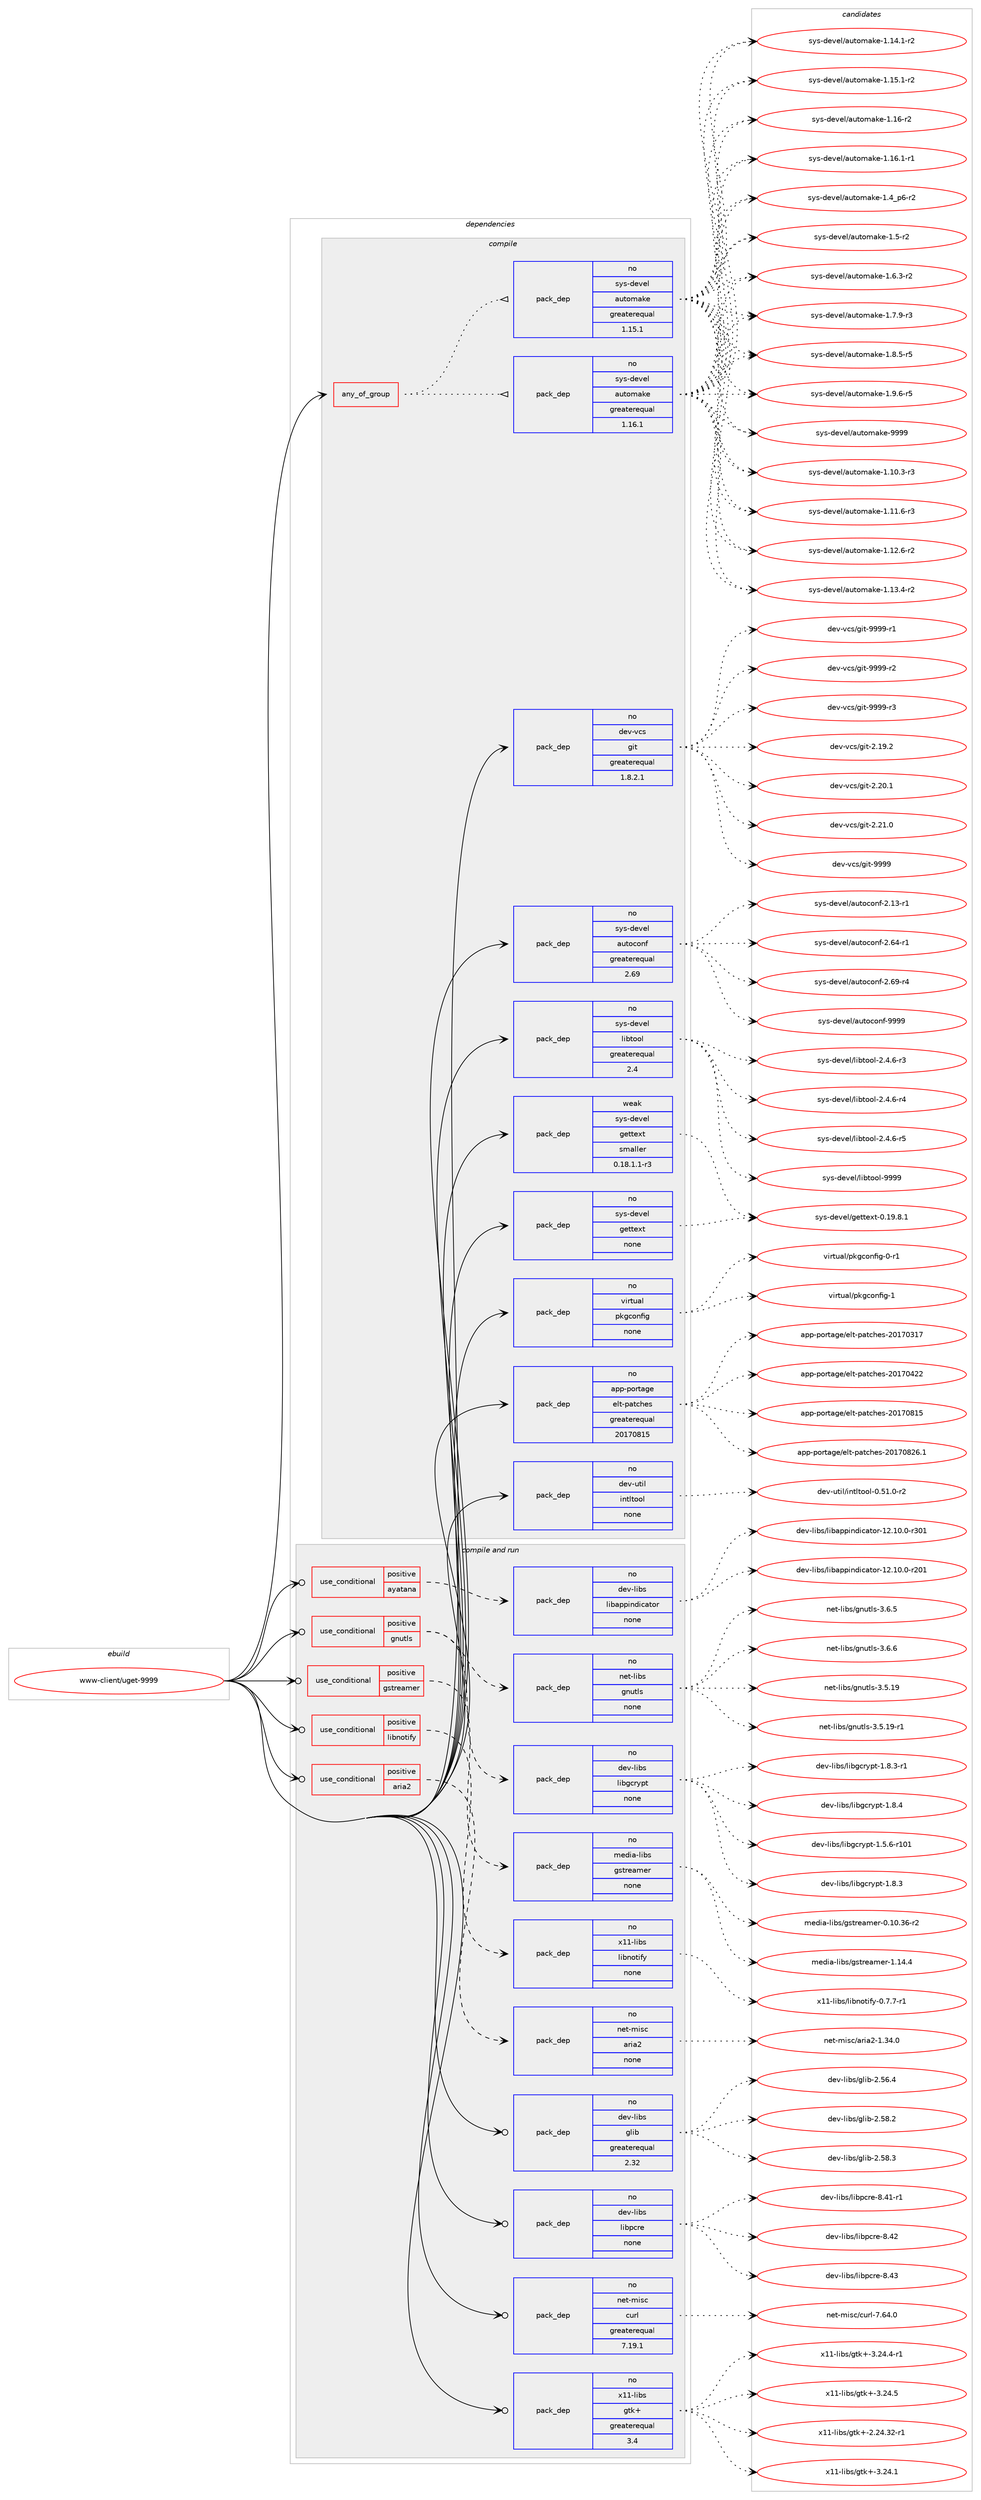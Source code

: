 digraph prolog {

# *************
# Graph options
# *************

newrank=true;
concentrate=true;
compound=true;
graph [rankdir=LR,fontname=Helvetica,fontsize=10,ranksep=1.5];#, ranksep=2.5, nodesep=0.2];
edge  [arrowhead=vee];
node  [fontname=Helvetica,fontsize=10];

# **********
# The ebuild
# **********

subgraph cluster_leftcol {
color=gray;
rank=same;
label=<<i>ebuild</i>>;
id [label="www-client/uget-9999", color=red, width=4, href="../www-client/uget-9999.svg"];
}

# ****************
# The dependencies
# ****************

subgraph cluster_midcol {
color=gray;
label=<<i>dependencies</i>>;
subgraph cluster_compile {
fillcolor="#eeeeee";
style=filled;
label=<<i>compile</i>>;
subgraph any28269 {
dependency1749818 [label=<<TABLE BORDER="0" CELLBORDER="1" CELLSPACING="0" CELLPADDING="4"><TR><TD CELLPADDING="10">any_of_group</TD></TR></TABLE>>, shape=none, color=red];subgraph pack1256375 {
dependency1749819 [label=<<TABLE BORDER="0" CELLBORDER="1" CELLSPACING="0" CELLPADDING="4" WIDTH="220"><TR><TD ROWSPAN="6" CELLPADDING="30">pack_dep</TD></TR><TR><TD WIDTH="110">no</TD></TR><TR><TD>sys-devel</TD></TR><TR><TD>automake</TD></TR><TR><TD>greaterequal</TD></TR><TR><TD>1.16.1</TD></TR></TABLE>>, shape=none, color=blue];
}
dependency1749818:e -> dependency1749819:w [weight=20,style="dotted",arrowhead="oinv"];
subgraph pack1256376 {
dependency1749820 [label=<<TABLE BORDER="0" CELLBORDER="1" CELLSPACING="0" CELLPADDING="4" WIDTH="220"><TR><TD ROWSPAN="6" CELLPADDING="30">pack_dep</TD></TR><TR><TD WIDTH="110">no</TD></TR><TR><TD>sys-devel</TD></TR><TR><TD>automake</TD></TR><TR><TD>greaterequal</TD></TR><TR><TD>1.15.1</TD></TR></TABLE>>, shape=none, color=blue];
}
dependency1749818:e -> dependency1749820:w [weight=20,style="dotted",arrowhead="oinv"];
}
id:e -> dependency1749818:w [weight=20,style="solid",arrowhead="vee"];
subgraph pack1256377 {
dependency1749821 [label=<<TABLE BORDER="0" CELLBORDER="1" CELLSPACING="0" CELLPADDING="4" WIDTH="220"><TR><TD ROWSPAN="6" CELLPADDING="30">pack_dep</TD></TR><TR><TD WIDTH="110">no</TD></TR><TR><TD>app-portage</TD></TR><TR><TD>elt-patches</TD></TR><TR><TD>greaterequal</TD></TR><TR><TD>20170815</TD></TR></TABLE>>, shape=none, color=blue];
}
id:e -> dependency1749821:w [weight=20,style="solid",arrowhead="vee"];
subgraph pack1256378 {
dependency1749822 [label=<<TABLE BORDER="0" CELLBORDER="1" CELLSPACING="0" CELLPADDING="4" WIDTH="220"><TR><TD ROWSPAN="6" CELLPADDING="30">pack_dep</TD></TR><TR><TD WIDTH="110">no</TD></TR><TR><TD>dev-util</TD></TR><TR><TD>intltool</TD></TR><TR><TD>none</TD></TR><TR><TD></TD></TR></TABLE>>, shape=none, color=blue];
}
id:e -> dependency1749822:w [weight=20,style="solid",arrowhead="vee"];
subgraph pack1256379 {
dependency1749823 [label=<<TABLE BORDER="0" CELLBORDER="1" CELLSPACING="0" CELLPADDING="4" WIDTH="220"><TR><TD ROWSPAN="6" CELLPADDING="30">pack_dep</TD></TR><TR><TD WIDTH="110">no</TD></TR><TR><TD>dev-vcs</TD></TR><TR><TD>git</TD></TR><TR><TD>greaterequal</TD></TR><TR><TD>1.8.2.1</TD></TR></TABLE>>, shape=none, color=blue];
}
id:e -> dependency1749823:w [weight=20,style="solid",arrowhead="vee"];
subgraph pack1256380 {
dependency1749824 [label=<<TABLE BORDER="0" CELLBORDER="1" CELLSPACING="0" CELLPADDING="4" WIDTH="220"><TR><TD ROWSPAN="6" CELLPADDING="30">pack_dep</TD></TR><TR><TD WIDTH="110">no</TD></TR><TR><TD>sys-devel</TD></TR><TR><TD>autoconf</TD></TR><TR><TD>greaterequal</TD></TR><TR><TD>2.69</TD></TR></TABLE>>, shape=none, color=blue];
}
id:e -> dependency1749824:w [weight=20,style="solid",arrowhead="vee"];
subgraph pack1256381 {
dependency1749825 [label=<<TABLE BORDER="0" CELLBORDER="1" CELLSPACING="0" CELLPADDING="4" WIDTH="220"><TR><TD ROWSPAN="6" CELLPADDING="30">pack_dep</TD></TR><TR><TD WIDTH="110">no</TD></TR><TR><TD>sys-devel</TD></TR><TR><TD>gettext</TD></TR><TR><TD>none</TD></TR><TR><TD></TD></TR></TABLE>>, shape=none, color=blue];
}
id:e -> dependency1749825:w [weight=20,style="solid",arrowhead="vee"];
subgraph pack1256382 {
dependency1749826 [label=<<TABLE BORDER="0" CELLBORDER="1" CELLSPACING="0" CELLPADDING="4" WIDTH="220"><TR><TD ROWSPAN="6" CELLPADDING="30">pack_dep</TD></TR><TR><TD WIDTH="110">no</TD></TR><TR><TD>sys-devel</TD></TR><TR><TD>libtool</TD></TR><TR><TD>greaterequal</TD></TR><TR><TD>2.4</TD></TR></TABLE>>, shape=none, color=blue];
}
id:e -> dependency1749826:w [weight=20,style="solid",arrowhead="vee"];
subgraph pack1256383 {
dependency1749827 [label=<<TABLE BORDER="0" CELLBORDER="1" CELLSPACING="0" CELLPADDING="4" WIDTH="220"><TR><TD ROWSPAN="6" CELLPADDING="30">pack_dep</TD></TR><TR><TD WIDTH="110">no</TD></TR><TR><TD>virtual</TD></TR><TR><TD>pkgconfig</TD></TR><TR><TD>none</TD></TR><TR><TD></TD></TR></TABLE>>, shape=none, color=blue];
}
id:e -> dependency1749827:w [weight=20,style="solid",arrowhead="vee"];
subgraph pack1256384 {
dependency1749828 [label=<<TABLE BORDER="0" CELLBORDER="1" CELLSPACING="0" CELLPADDING="4" WIDTH="220"><TR><TD ROWSPAN="6" CELLPADDING="30">pack_dep</TD></TR><TR><TD WIDTH="110">weak</TD></TR><TR><TD>sys-devel</TD></TR><TR><TD>gettext</TD></TR><TR><TD>smaller</TD></TR><TR><TD>0.18.1.1-r3</TD></TR></TABLE>>, shape=none, color=blue];
}
id:e -> dependency1749828:w [weight=20,style="solid",arrowhead="vee"];
}
subgraph cluster_compileandrun {
fillcolor="#eeeeee";
style=filled;
label=<<i>compile and run</i>>;
subgraph cond464179 {
dependency1749829 [label=<<TABLE BORDER="0" CELLBORDER="1" CELLSPACING="0" CELLPADDING="4"><TR><TD ROWSPAN="3" CELLPADDING="10">use_conditional</TD></TR><TR><TD>positive</TD></TR><TR><TD>aria2</TD></TR></TABLE>>, shape=none, color=red];
subgraph pack1256385 {
dependency1749830 [label=<<TABLE BORDER="0" CELLBORDER="1" CELLSPACING="0" CELLPADDING="4" WIDTH="220"><TR><TD ROWSPAN="6" CELLPADDING="30">pack_dep</TD></TR><TR><TD WIDTH="110">no</TD></TR><TR><TD>net-misc</TD></TR><TR><TD>aria2</TD></TR><TR><TD>none</TD></TR><TR><TD></TD></TR></TABLE>>, shape=none, color=blue];
}
dependency1749829:e -> dependency1749830:w [weight=20,style="dashed",arrowhead="vee"];
}
id:e -> dependency1749829:w [weight=20,style="solid",arrowhead="odotvee"];
subgraph cond464180 {
dependency1749831 [label=<<TABLE BORDER="0" CELLBORDER="1" CELLSPACING="0" CELLPADDING="4"><TR><TD ROWSPAN="3" CELLPADDING="10">use_conditional</TD></TR><TR><TD>positive</TD></TR><TR><TD>ayatana</TD></TR></TABLE>>, shape=none, color=red];
subgraph pack1256386 {
dependency1749832 [label=<<TABLE BORDER="0" CELLBORDER="1" CELLSPACING="0" CELLPADDING="4" WIDTH="220"><TR><TD ROWSPAN="6" CELLPADDING="30">pack_dep</TD></TR><TR><TD WIDTH="110">no</TD></TR><TR><TD>dev-libs</TD></TR><TR><TD>libappindicator</TD></TR><TR><TD>none</TD></TR><TR><TD></TD></TR></TABLE>>, shape=none, color=blue];
}
dependency1749831:e -> dependency1749832:w [weight=20,style="dashed",arrowhead="vee"];
}
id:e -> dependency1749831:w [weight=20,style="solid",arrowhead="odotvee"];
subgraph cond464181 {
dependency1749833 [label=<<TABLE BORDER="0" CELLBORDER="1" CELLSPACING="0" CELLPADDING="4"><TR><TD ROWSPAN="3" CELLPADDING="10">use_conditional</TD></TR><TR><TD>positive</TD></TR><TR><TD>gnutls</TD></TR></TABLE>>, shape=none, color=red];
subgraph pack1256387 {
dependency1749834 [label=<<TABLE BORDER="0" CELLBORDER="1" CELLSPACING="0" CELLPADDING="4" WIDTH="220"><TR><TD ROWSPAN="6" CELLPADDING="30">pack_dep</TD></TR><TR><TD WIDTH="110">no</TD></TR><TR><TD>net-libs</TD></TR><TR><TD>gnutls</TD></TR><TR><TD>none</TD></TR><TR><TD></TD></TR></TABLE>>, shape=none, color=blue];
}
dependency1749833:e -> dependency1749834:w [weight=20,style="dashed",arrowhead="vee"];
subgraph pack1256388 {
dependency1749835 [label=<<TABLE BORDER="0" CELLBORDER="1" CELLSPACING="0" CELLPADDING="4" WIDTH="220"><TR><TD ROWSPAN="6" CELLPADDING="30">pack_dep</TD></TR><TR><TD WIDTH="110">no</TD></TR><TR><TD>dev-libs</TD></TR><TR><TD>libgcrypt</TD></TR><TR><TD>none</TD></TR><TR><TD></TD></TR></TABLE>>, shape=none, color=blue];
}
dependency1749833:e -> dependency1749835:w [weight=20,style="dashed",arrowhead="vee"];
}
id:e -> dependency1749833:w [weight=20,style="solid",arrowhead="odotvee"];
subgraph cond464182 {
dependency1749836 [label=<<TABLE BORDER="0" CELLBORDER="1" CELLSPACING="0" CELLPADDING="4"><TR><TD ROWSPAN="3" CELLPADDING="10">use_conditional</TD></TR><TR><TD>positive</TD></TR><TR><TD>gstreamer</TD></TR></TABLE>>, shape=none, color=red];
subgraph pack1256389 {
dependency1749837 [label=<<TABLE BORDER="0" CELLBORDER="1" CELLSPACING="0" CELLPADDING="4" WIDTH="220"><TR><TD ROWSPAN="6" CELLPADDING="30">pack_dep</TD></TR><TR><TD WIDTH="110">no</TD></TR><TR><TD>media-libs</TD></TR><TR><TD>gstreamer</TD></TR><TR><TD>none</TD></TR><TR><TD></TD></TR></TABLE>>, shape=none, color=blue];
}
dependency1749836:e -> dependency1749837:w [weight=20,style="dashed",arrowhead="vee"];
}
id:e -> dependency1749836:w [weight=20,style="solid",arrowhead="odotvee"];
subgraph cond464183 {
dependency1749838 [label=<<TABLE BORDER="0" CELLBORDER="1" CELLSPACING="0" CELLPADDING="4"><TR><TD ROWSPAN="3" CELLPADDING="10">use_conditional</TD></TR><TR><TD>positive</TD></TR><TR><TD>libnotify</TD></TR></TABLE>>, shape=none, color=red];
subgraph pack1256390 {
dependency1749839 [label=<<TABLE BORDER="0" CELLBORDER="1" CELLSPACING="0" CELLPADDING="4" WIDTH="220"><TR><TD ROWSPAN="6" CELLPADDING="30">pack_dep</TD></TR><TR><TD WIDTH="110">no</TD></TR><TR><TD>x11-libs</TD></TR><TR><TD>libnotify</TD></TR><TR><TD>none</TD></TR><TR><TD></TD></TR></TABLE>>, shape=none, color=blue];
}
dependency1749838:e -> dependency1749839:w [weight=20,style="dashed",arrowhead="vee"];
}
id:e -> dependency1749838:w [weight=20,style="solid",arrowhead="odotvee"];
subgraph pack1256391 {
dependency1749840 [label=<<TABLE BORDER="0" CELLBORDER="1" CELLSPACING="0" CELLPADDING="4" WIDTH="220"><TR><TD ROWSPAN="6" CELLPADDING="30">pack_dep</TD></TR><TR><TD WIDTH="110">no</TD></TR><TR><TD>dev-libs</TD></TR><TR><TD>glib</TD></TR><TR><TD>greaterequal</TD></TR><TR><TD>2.32</TD></TR></TABLE>>, shape=none, color=blue];
}
id:e -> dependency1749840:w [weight=20,style="solid",arrowhead="odotvee"];
subgraph pack1256392 {
dependency1749841 [label=<<TABLE BORDER="0" CELLBORDER="1" CELLSPACING="0" CELLPADDING="4" WIDTH="220"><TR><TD ROWSPAN="6" CELLPADDING="30">pack_dep</TD></TR><TR><TD WIDTH="110">no</TD></TR><TR><TD>dev-libs</TD></TR><TR><TD>libpcre</TD></TR><TR><TD>none</TD></TR><TR><TD></TD></TR></TABLE>>, shape=none, color=blue];
}
id:e -> dependency1749841:w [weight=20,style="solid",arrowhead="odotvee"];
subgraph pack1256393 {
dependency1749842 [label=<<TABLE BORDER="0" CELLBORDER="1" CELLSPACING="0" CELLPADDING="4" WIDTH="220"><TR><TD ROWSPAN="6" CELLPADDING="30">pack_dep</TD></TR><TR><TD WIDTH="110">no</TD></TR><TR><TD>net-misc</TD></TR><TR><TD>curl</TD></TR><TR><TD>greaterequal</TD></TR><TR><TD>7.19.1</TD></TR></TABLE>>, shape=none, color=blue];
}
id:e -> dependency1749842:w [weight=20,style="solid",arrowhead="odotvee"];
subgraph pack1256394 {
dependency1749843 [label=<<TABLE BORDER="0" CELLBORDER="1" CELLSPACING="0" CELLPADDING="4" WIDTH="220"><TR><TD ROWSPAN="6" CELLPADDING="30">pack_dep</TD></TR><TR><TD WIDTH="110">no</TD></TR><TR><TD>x11-libs</TD></TR><TR><TD>gtk+</TD></TR><TR><TD>greaterequal</TD></TR><TR><TD>3.4</TD></TR></TABLE>>, shape=none, color=blue];
}
id:e -> dependency1749843:w [weight=20,style="solid",arrowhead="odotvee"];
}
subgraph cluster_run {
fillcolor="#eeeeee";
style=filled;
label=<<i>run</i>>;
}
}

# **************
# The candidates
# **************

subgraph cluster_choices {
rank=same;
color=gray;
label=<<i>candidates</i>>;

subgraph choice1256375 {
color=black;
nodesep=1;
choice11512111545100101118101108479711711611110997107101454946494846514511451 [label="sys-devel/automake-1.10.3-r3", color=red, width=4,href="../sys-devel/automake-1.10.3-r3.svg"];
choice11512111545100101118101108479711711611110997107101454946494946544511451 [label="sys-devel/automake-1.11.6-r3", color=red, width=4,href="../sys-devel/automake-1.11.6-r3.svg"];
choice11512111545100101118101108479711711611110997107101454946495046544511450 [label="sys-devel/automake-1.12.6-r2", color=red, width=4,href="../sys-devel/automake-1.12.6-r2.svg"];
choice11512111545100101118101108479711711611110997107101454946495146524511450 [label="sys-devel/automake-1.13.4-r2", color=red, width=4,href="../sys-devel/automake-1.13.4-r2.svg"];
choice11512111545100101118101108479711711611110997107101454946495246494511450 [label="sys-devel/automake-1.14.1-r2", color=red, width=4,href="../sys-devel/automake-1.14.1-r2.svg"];
choice11512111545100101118101108479711711611110997107101454946495346494511450 [label="sys-devel/automake-1.15.1-r2", color=red, width=4,href="../sys-devel/automake-1.15.1-r2.svg"];
choice1151211154510010111810110847971171161111099710710145494649544511450 [label="sys-devel/automake-1.16-r2", color=red, width=4,href="../sys-devel/automake-1.16-r2.svg"];
choice11512111545100101118101108479711711611110997107101454946495446494511449 [label="sys-devel/automake-1.16.1-r1", color=red, width=4,href="../sys-devel/automake-1.16.1-r1.svg"];
choice115121115451001011181011084797117116111109971071014549465295112544511450 [label="sys-devel/automake-1.4_p6-r2", color=red, width=4,href="../sys-devel/automake-1.4_p6-r2.svg"];
choice11512111545100101118101108479711711611110997107101454946534511450 [label="sys-devel/automake-1.5-r2", color=red, width=4,href="../sys-devel/automake-1.5-r2.svg"];
choice115121115451001011181011084797117116111109971071014549465446514511450 [label="sys-devel/automake-1.6.3-r2", color=red, width=4,href="../sys-devel/automake-1.6.3-r2.svg"];
choice115121115451001011181011084797117116111109971071014549465546574511451 [label="sys-devel/automake-1.7.9-r3", color=red, width=4,href="../sys-devel/automake-1.7.9-r3.svg"];
choice115121115451001011181011084797117116111109971071014549465646534511453 [label="sys-devel/automake-1.8.5-r5", color=red, width=4,href="../sys-devel/automake-1.8.5-r5.svg"];
choice115121115451001011181011084797117116111109971071014549465746544511453 [label="sys-devel/automake-1.9.6-r5", color=red, width=4,href="../sys-devel/automake-1.9.6-r5.svg"];
choice115121115451001011181011084797117116111109971071014557575757 [label="sys-devel/automake-9999", color=red, width=4,href="../sys-devel/automake-9999.svg"];
dependency1749819:e -> choice11512111545100101118101108479711711611110997107101454946494846514511451:w [style=dotted,weight="100"];
dependency1749819:e -> choice11512111545100101118101108479711711611110997107101454946494946544511451:w [style=dotted,weight="100"];
dependency1749819:e -> choice11512111545100101118101108479711711611110997107101454946495046544511450:w [style=dotted,weight="100"];
dependency1749819:e -> choice11512111545100101118101108479711711611110997107101454946495146524511450:w [style=dotted,weight="100"];
dependency1749819:e -> choice11512111545100101118101108479711711611110997107101454946495246494511450:w [style=dotted,weight="100"];
dependency1749819:e -> choice11512111545100101118101108479711711611110997107101454946495346494511450:w [style=dotted,weight="100"];
dependency1749819:e -> choice1151211154510010111810110847971171161111099710710145494649544511450:w [style=dotted,weight="100"];
dependency1749819:e -> choice11512111545100101118101108479711711611110997107101454946495446494511449:w [style=dotted,weight="100"];
dependency1749819:e -> choice115121115451001011181011084797117116111109971071014549465295112544511450:w [style=dotted,weight="100"];
dependency1749819:e -> choice11512111545100101118101108479711711611110997107101454946534511450:w [style=dotted,weight="100"];
dependency1749819:e -> choice115121115451001011181011084797117116111109971071014549465446514511450:w [style=dotted,weight="100"];
dependency1749819:e -> choice115121115451001011181011084797117116111109971071014549465546574511451:w [style=dotted,weight="100"];
dependency1749819:e -> choice115121115451001011181011084797117116111109971071014549465646534511453:w [style=dotted,weight="100"];
dependency1749819:e -> choice115121115451001011181011084797117116111109971071014549465746544511453:w [style=dotted,weight="100"];
dependency1749819:e -> choice115121115451001011181011084797117116111109971071014557575757:w [style=dotted,weight="100"];
}
subgraph choice1256376 {
color=black;
nodesep=1;
choice11512111545100101118101108479711711611110997107101454946494846514511451 [label="sys-devel/automake-1.10.3-r3", color=red, width=4,href="../sys-devel/automake-1.10.3-r3.svg"];
choice11512111545100101118101108479711711611110997107101454946494946544511451 [label="sys-devel/automake-1.11.6-r3", color=red, width=4,href="../sys-devel/automake-1.11.6-r3.svg"];
choice11512111545100101118101108479711711611110997107101454946495046544511450 [label="sys-devel/automake-1.12.6-r2", color=red, width=4,href="../sys-devel/automake-1.12.6-r2.svg"];
choice11512111545100101118101108479711711611110997107101454946495146524511450 [label="sys-devel/automake-1.13.4-r2", color=red, width=4,href="../sys-devel/automake-1.13.4-r2.svg"];
choice11512111545100101118101108479711711611110997107101454946495246494511450 [label="sys-devel/automake-1.14.1-r2", color=red, width=4,href="../sys-devel/automake-1.14.1-r2.svg"];
choice11512111545100101118101108479711711611110997107101454946495346494511450 [label="sys-devel/automake-1.15.1-r2", color=red, width=4,href="../sys-devel/automake-1.15.1-r2.svg"];
choice1151211154510010111810110847971171161111099710710145494649544511450 [label="sys-devel/automake-1.16-r2", color=red, width=4,href="../sys-devel/automake-1.16-r2.svg"];
choice11512111545100101118101108479711711611110997107101454946495446494511449 [label="sys-devel/automake-1.16.1-r1", color=red, width=4,href="../sys-devel/automake-1.16.1-r1.svg"];
choice115121115451001011181011084797117116111109971071014549465295112544511450 [label="sys-devel/automake-1.4_p6-r2", color=red, width=4,href="../sys-devel/automake-1.4_p6-r2.svg"];
choice11512111545100101118101108479711711611110997107101454946534511450 [label="sys-devel/automake-1.5-r2", color=red, width=4,href="../sys-devel/automake-1.5-r2.svg"];
choice115121115451001011181011084797117116111109971071014549465446514511450 [label="sys-devel/automake-1.6.3-r2", color=red, width=4,href="../sys-devel/automake-1.6.3-r2.svg"];
choice115121115451001011181011084797117116111109971071014549465546574511451 [label="sys-devel/automake-1.7.9-r3", color=red, width=4,href="../sys-devel/automake-1.7.9-r3.svg"];
choice115121115451001011181011084797117116111109971071014549465646534511453 [label="sys-devel/automake-1.8.5-r5", color=red, width=4,href="../sys-devel/automake-1.8.5-r5.svg"];
choice115121115451001011181011084797117116111109971071014549465746544511453 [label="sys-devel/automake-1.9.6-r5", color=red, width=4,href="../sys-devel/automake-1.9.6-r5.svg"];
choice115121115451001011181011084797117116111109971071014557575757 [label="sys-devel/automake-9999", color=red, width=4,href="../sys-devel/automake-9999.svg"];
dependency1749820:e -> choice11512111545100101118101108479711711611110997107101454946494846514511451:w [style=dotted,weight="100"];
dependency1749820:e -> choice11512111545100101118101108479711711611110997107101454946494946544511451:w [style=dotted,weight="100"];
dependency1749820:e -> choice11512111545100101118101108479711711611110997107101454946495046544511450:w [style=dotted,weight="100"];
dependency1749820:e -> choice11512111545100101118101108479711711611110997107101454946495146524511450:w [style=dotted,weight="100"];
dependency1749820:e -> choice11512111545100101118101108479711711611110997107101454946495246494511450:w [style=dotted,weight="100"];
dependency1749820:e -> choice11512111545100101118101108479711711611110997107101454946495346494511450:w [style=dotted,weight="100"];
dependency1749820:e -> choice1151211154510010111810110847971171161111099710710145494649544511450:w [style=dotted,weight="100"];
dependency1749820:e -> choice11512111545100101118101108479711711611110997107101454946495446494511449:w [style=dotted,weight="100"];
dependency1749820:e -> choice115121115451001011181011084797117116111109971071014549465295112544511450:w [style=dotted,weight="100"];
dependency1749820:e -> choice11512111545100101118101108479711711611110997107101454946534511450:w [style=dotted,weight="100"];
dependency1749820:e -> choice115121115451001011181011084797117116111109971071014549465446514511450:w [style=dotted,weight="100"];
dependency1749820:e -> choice115121115451001011181011084797117116111109971071014549465546574511451:w [style=dotted,weight="100"];
dependency1749820:e -> choice115121115451001011181011084797117116111109971071014549465646534511453:w [style=dotted,weight="100"];
dependency1749820:e -> choice115121115451001011181011084797117116111109971071014549465746544511453:w [style=dotted,weight="100"];
dependency1749820:e -> choice115121115451001011181011084797117116111109971071014557575757:w [style=dotted,weight="100"];
}
subgraph choice1256377 {
color=black;
nodesep=1;
choice97112112451121111141169710310147101108116451129711699104101115455048495548514955 [label="app-portage/elt-patches-20170317", color=red, width=4,href="../app-portage/elt-patches-20170317.svg"];
choice97112112451121111141169710310147101108116451129711699104101115455048495548525050 [label="app-portage/elt-patches-20170422", color=red, width=4,href="../app-portage/elt-patches-20170422.svg"];
choice97112112451121111141169710310147101108116451129711699104101115455048495548564953 [label="app-portage/elt-patches-20170815", color=red, width=4,href="../app-portage/elt-patches-20170815.svg"];
choice971121124511211111411697103101471011081164511297116991041011154550484955485650544649 [label="app-portage/elt-patches-20170826.1", color=red, width=4,href="../app-portage/elt-patches-20170826.1.svg"];
dependency1749821:e -> choice97112112451121111141169710310147101108116451129711699104101115455048495548514955:w [style=dotted,weight="100"];
dependency1749821:e -> choice97112112451121111141169710310147101108116451129711699104101115455048495548525050:w [style=dotted,weight="100"];
dependency1749821:e -> choice97112112451121111141169710310147101108116451129711699104101115455048495548564953:w [style=dotted,weight="100"];
dependency1749821:e -> choice971121124511211111411697103101471011081164511297116991041011154550484955485650544649:w [style=dotted,weight="100"];
}
subgraph choice1256378 {
color=black;
nodesep=1;
choice1001011184511711610510847105110116108116111111108454846534946484511450 [label="dev-util/intltool-0.51.0-r2", color=red, width=4,href="../dev-util/intltool-0.51.0-r2.svg"];
dependency1749822:e -> choice1001011184511711610510847105110116108116111111108454846534946484511450:w [style=dotted,weight="100"];
}
subgraph choice1256379 {
color=black;
nodesep=1;
choice10010111845118991154710310511645504649574650 [label="dev-vcs/git-2.19.2", color=red, width=4,href="../dev-vcs/git-2.19.2.svg"];
choice10010111845118991154710310511645504650484649 [label="dev-vcs/git-2.20.1", color=red, width=4,href="../dev-vcs/git-2.20.1.svg"];
choice10010111845118991154710310511645504650494648 [label="dev-vcs/git-2.21.0", color=red, width=4,href="../dev-vcs/git-2.21.0.svg"];
choice1001011184511899115471031051164557575757 [label="dev-vcs/git-9999", color=red, width=4,href="../dev-vcs/git-9999.svg"];
choice10010111845118991154710310511645575757574511449 [label="dev-vcs/git-9999-r1", color=red, width=4,href="../dev-vcs/git-9999-r1.svg"];
choice10010111845118991154710310511645575757574511450 [label="dev-vcs/git-9999-r2", color=red, width=4,href="../dev-vcs/git-9999-r2.svg"];
choice10010111845118991154710310511645575757574511451 [label="dev-vcs/git-9999-r3", color=red, width=4,href="../dev-vcs/git-9999-r3.svg"];
dependency1749823:e -> choice10010111845118991154710310511645504649574650:w [style=dotted,weight="100"];
dependency1749823:e -> choice10010111845118991154710310511645504650484649:w [style=dotted,weight="100"];
dependency1749823:e -> choice10010111845118991154710310511645504650494648:w [style=dotted,weight="100"];
dependency1749823:e -> choice1001011184511899115471031051164557575757:w [style=dotted,weight="100"];
dependency1749823:e -> choice10010111845118991154710310511645575757574511449:w [style=dotted,weight="100"];
dependency1749823:e -> choice10010111845118991154710310511645575757574511450:w [style=dotted,weight="100"];
dependency1749823:e -> choice10010111845118991154710310511645575757574511451:w [style=dotted,weight="100"];
}
subgraph choice1256380 {
color=black;
nodesep=1;
choice1151211154510010111810110847971171161119911111010245504649514511449 [label="sys-devel/autoconf-2.13-r1", color=red, width=4,href="../sys-devel/autoconf-2.13-r1.svg"];
choice1151211154510010111810110847971171161119911111010245504654524511449 [label="sys-devel/autoconf-2.64-r1", color=red, width=4,href="../sys-devel/autoconf-2.64-r1.svg"];
choice1151211154510010111810110847971171161119911111010245504654574511452 [label="sys-devel/autoconf-2.69-r4", color=red, width=4,href="../sys-devel/autoconf-2.69-r4.svg"];
choice115121115451001011181011084797117116111991111101024557575757 [label="sys-devel/autoconf-9999", color=red, width=4,href="../sys-devel/autoconf-9999.svg"];
dependency1749824:e -> choice1151211154510010111810110847971171161119911111010245504649514511449:w [style=dotted,weight="100"];
dependency1749824:e -> choice1151211154510010111810110847971171161119911111010245504654524511449:w [style=dotted,weight="100"];
dependency1749824:e -> choice1151211154510010111810110847971171161119911111010245504654574511452:w [style=dotted,weight="100"];
dependency1749824:e -> choice115121115451001011181011084797117116111991111101024557575757:w [style=dotted,weight="100"];
}
subgraph choice1256381 {
color=black;
nodesep=1;
choice1151211154510010111810110847103101116116101120116454846495746564649 [label="sys-devel/gettext-0.19.8.1", color=red, width=4,href="../sys-devel/gettext-0.19.8.1.svg"];
dependency1749825:e -> choice1151211154510010111810110847103101116116101120116454846495746564649:w [style=dotted,weight="100"];
}
subgraph choice1256382 {
color=black;
nodesep=1;
choice1151211154510010111810110847108105981161111111084550465246544511451 [label="sys-devel/libtool-2.4.6-r3", color=red, width=4,href="../sys-devel/libtool-2.4.6-r3.svg"];
choice1151211154510010111810110847108105981161111111084550465246544511452 [label="sys-devel/libtool-2.4.6-r4", color=red, width=4,href="../sys-devel/libtool-2.4.6-r4.svg"];
choice1151211154510010111810110847108105981161111111084550465246544511453 [label="sys-devel/libtool-2.4.6-r5", color=red, width=4,href="../sys-devel/libtool-2.4.6-r5.svg"];
choice1151211154510010111810110847108105981161111111084557575757 [label="sys-devel/libtool-9999", color=red, width=4,href="../sys-devel/libtool-9999.svg"];
dependency1749826:e -> choice1151211154510010111810110847108105981161111111084550465246544511451:w [style=dotted,weight="100"];
dependency1749826:e -> choice1151211154510010111810110847108105981161111111084550465246544511452:w [style=dotted,weight="100"];
dependency1749826:e -> choice1151211154510010111810110847108105981161111111084550465246544511453:w [style=dotted,weight="100"];
dependency1749826:e -> choice1151211154510010111810110847108105981161111111084557575757:w [style=dotted,weight="100"];
}
subgraph choice1256383 {
color=black;
nodesep=1;
choice11810511411611797108471121071039911111010210510345484511449 [label="virtual/pkgconfig-0-r1", color=red, width=4,href="../virtual/pkgconfig-0-r1.svg"];
choice1181051141161179710847112107103991111101021051034549 [label="virtual/pkgconfig-1", color=red, width=4,href="../virtual/pkgconfig-1.svg"];
dependency1749827:e -> choice11810511411611797108471121071039911111010210510345484511449:w [style=dotted,weight="100"];
dependency1749827:e -> choice1181051141161179710847112107103991111101021051034549:w [style=dotted,weight="100"];
}
subgraph choice1256384 {
color=black;
nodesep=1;
choice1151211154510010111810110847103101116116101120116454846495746564649 [label="sys-devel/gettext-0.19.8.1", color=red, width=4,href="../sys-devel/gettext-0.19.8.1.svg"];
dependency1749828:e -> choice1151211154510010111810110847103101116116101120116454846495746564649:w [style=dotted,weight="100"];
}
subgraph choice1256385 {
color=black;
nodesep=1;
choice11010111645109105115994797114105975045494651524648 [label="net-misc/aria2-1.34.0", color=red, width=4,href="../net-misc/aria2-1.34.0.svg"];
dependency1749830:e -> choice11010111645109105115994797114105975045494651524648:w [style=dotted,weight="100"];
}
subgraph choice1256386 {
color=black;
nodesep=1;
choice10010111845108105981154710810598971121121051101001059997116111114454950464948464845114504849 [label="dev-libs/libappindicator-12.10.0-r201", color=red, width=4,href="../dev-libs/libappindicator-12.10.0-r201.svg"];
choice10010111845108105981154710810598971121121051101001059997116111114454950464948464845114514849 [label="dev-libs/libappindicator-12.10.0-r301", color=red, width=4,href="../dev-libs/libappindicator-12.10.0-r301.svg"];
dependency1749832:e -> choice10010111845108105981154710810598971121121051101001059997116111114454950464948464845114504849:w [style=dotted,weight="100"];
dependency1749832:e -> choice10010111845108105981154710810598971121121051101001059997116111114454950464948464845114514849:w [style=dotted,weight="100"];
}
subgraph choice1256387 {
color=black;
nodesep=1;
choice11010111645108105981154710311011711610811545514653464957 [label="net-libs/gnutls-3.5.19", color=red, width=4,href="../net-libs/gnutls-3.5.19.svg"];
choice110101116451081059811547103110117116108115455146534649574511449 [label="net-libs/gnutls-3.5.19-r1", color=red, width=4,href="../net-libs/gnutls-3.5.19-r1.svg"];
choice110101116451081059811547103110117116108115455146544653 [label="net-libs/gnutls-3.6.5", color=red, width=4,href="../net-libs/gnutls-3.6.5.svg"];
choice110101116451081059811547103110117116108115455146544654 [label="net-libs/gnutls-3.6.6", color=red, width=4,href="../net-libs/gnutls-3.6.6.svg"];
dependency1749834:e -> choice11010111645108105981154710311011711610811545514653464957:w [style=dotted,weight="100"];
dependency1749834:e -> choice110101116451081059811547103110117116108115455146534649574511449:w [style=dotted,weight="100"];
dependency1749834:e -> choice110101116451081059811547103110117116108115455146544653:w [style=dotted,weight="100"];
dependency1749834:e -> choice110101116451081059811547103110117116108115455146544654:w [style=dotted,weight="100"];
}
subgraph choice1256388 {
color=black;
nodesep=1;
choice100101118451081059811547108105981039911412111211645494653465445114494849 [label="dev-libs/libgcrypt-1.5.6-r101", color=red, width=4,href="../dev-libs/libgcrypt-1.5.6-r101.svg"];
choice1001011184510810598115471081059810399114121112116454946564651 [label="dev-libs/libgcrypt-1.8.3", color=red, width=4,href="../dev-libs/libgcrypt-1.8.3.svg"];
choice10010111845108105981154710810598103991141211121164549465646514511449 [label="dev-libs/libgcrypt-1.8.3-r1", color=red, width=4,href="../dev-libs/libgcrypt-1.8.3-r1.svg"];
choice1001011184510810598115471081059810399114121112116454946564652 [label="dev-libs/libgcrypt-1.8.4", color=red, width=4,href="../dev-libs/libgcrypt-1.8.4.svg"];
dependency1749835:e -> choice100101118451081059811547108105981039911412111211645494653465445114494849:w [style=dotted,weight="100"];
dependency1749835:e -> choice1001011184510810598115471081059810399114121112116454946564651:w [style=dotted,weight="100"];
dependency1749835:e -> choice10010111845108105981154710810598103991141211121164549465646514511449:w [style=dotted,weight="100"];
dependency1749835:e -> choice1001011184510810598115471081059810399114121112116454946564652:w [style=dotted,weight="100"];
}
subgraph choice1256389 {
color=black;
nodesep=1;
choice109101100105974510810598115471031151161141019710910111445484649484651544511450 [label="media-libs/gstreamer-0.10.36-r2", color=red, width=4,href="../media-libs/gstreamer-0.10.36-r2.svg"];
choice109101100105974510810598115471031151161141019710910111445494649524652 [label="media-libs/gstreamer-1.14.4", color=red, width=4,href="../media-libs/gstreamer-1.14.4.svg"];
dependency1749837:e -> choice109101100105974510810598115471031151161141019710910111445484649484651544511450:w [style=dotted,weight="100"];
dependency1749837:e -> choice109101100105974510810598115471031151161141019710910111445494649524652:w [style=dotted,weight="100"];
}
subgraph choice1256390 {
color=black;
nodesep=1;
choice1204949451081059811547108105981101111161051021214548465546554511449 [label="x11-libs/libnotify-0.7.7-r1", color=red, width=4,href="../x11-libs/libnotify-0.7.7-r1.svg"];
dependency1749839:e -> choice1204949451081059811547108105981101111161051021214548465546554511449:w [style=dotted,weight="100"];
}
subgraph choice1256391 {
color=black;
nodesep=1;
choice1001011184510810598115471031081059845504653544652 [label="dev-libs/glib-2.56.4", color=red, width=4,href="../dev-libs/glib-2.56.4.svg"];
choice1001011184510810598115471031081059845504653564650 [label="dev-libs/glib-2.58.2", color=red, width=4,href="../dev-libs/glib-2.58.2.svg"];
choice1001011184510810598115471031081059845504653564651 [label="dev-libs/glib-2.58.3", color=red, width=4,href="../dev-libs/glib-2.58.3.svg"];
dependency1749840:e -> choice1001011184510810598115471031081059845504653544652:w [style=dotted,weight="100"];
dependency1749840:e -> choice1001011184510810598115471031081059845504653564650:w [style=dotted,weight="100"];
dependency1749840:e -> choice1001011184510810598115471031081059845504653564651:w [style=dotted,weight="100"];
}
subgraph choice1256392 {
color=black;
nodesep=1;
choice100101118451081059811547108105981129911410145564652494511449 [label="dev-libs/libpcre-8.41-r1", color=red, width=4,href="../dev-libs/libpcre-8.41-r1.svg"];
choice10010111845108105981154710810598112991141014556465250 [label="dev-libs/libpcre-8.42", color=red, width=4,href="../dev-libs/libpcre-8.42.svg"];
choice10010111845108105981154710810598112991141014556465251 [label="dev-libs/libpcre-8.43", color=red, width=4,href="../dev-libs/libpcre-8.43.svg"];
dependency1749841:e -> choice100101118451081059811547108105981129911410145564652494511449:w [style=dotted,weight="100"];
dependency1749841:e -> choice10010111845108105981154710810598112991141014556465250:w [style=dotted,weight="100"];
dependency1749841:e -> choice10010111845108105981154710810598112991141014556465251:w [style=dotted,weight="100"];
}
subgraph choice1256393 {
color=black;
nodesep=1;
choice1101011164510910511599479911711410845554654524648 [label="net-misc/curl-7.64.0", color=red, width=4,href="../net-misc/curl-7.64.0.svg"];
dependency1749842:e -> choice1101011164510910511599479911711410845554654524648:w [style=dotted,weight="100"];
}
subgraph choice1256394 {
color=black;
nodesep=1;
choice12049494510810598115471031161074345504650524651504511449 [label="x11-libs/gtk+-2.24.32-r1", color=red, width=4,href="../x11-libs/gtk+-2.24.32-r1.svg"];
choice12049494510810598115471031161074345514650524649 [label="x11-libs/gtk+-3.24.1", color=red, width=4,href="../x11-libs/gtk+-3.24.1.svg"];
choice120494945108105981154710311610743455146505246524511449 [label="x11-libs/gtk+-3.24.4-r1", color=red, width=4,href="../x11-libs/gtk+-3.24.4-r1.svg"];
choice12049494510810598115471031161074345514650524653 [label="x11-libs/gtk+-3.24.5", color=red, width=4,href="../x11-libs/gtk+-3.24.5.svg"];
dependency1749843:e -> choice12049494510810598115471031161074345504650524651504511449:w [style=dotted,weight="100"];
dependency1749843:e -> choice12049494510810598115471031161074345514650524649:w [style=dotted,weight="100"];
dependency1749843:e -> choice120494945108105981154710311610743455146505246524511449:w [style=dotted,weight="100"];
dependency1749843:e -> choice12049494510810598115471031161074345514650524653:w [style=dotted,weight="100"];
}
}

}
